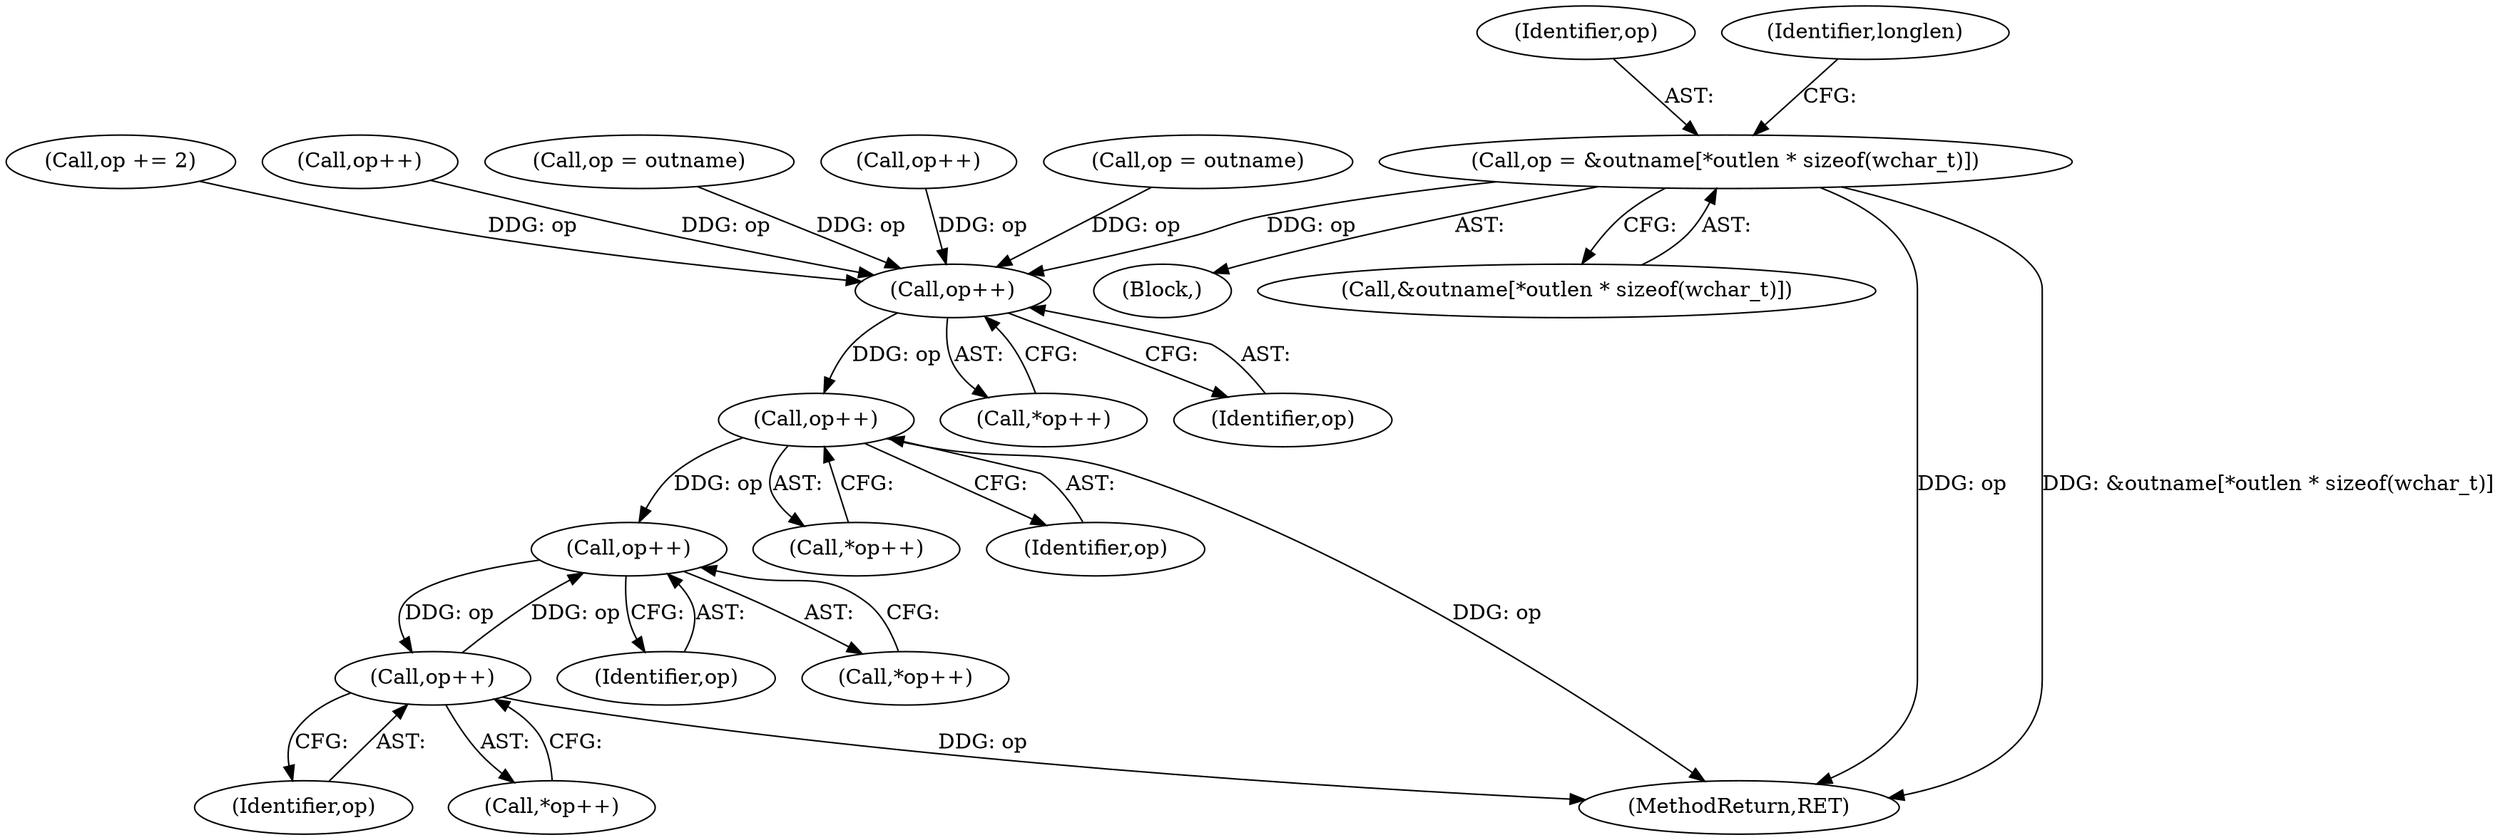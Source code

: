 digraph "0_linux_0720a06a7518c9d0c0125bd5d1f3b6264c55c3dd_0@API" {
"1000151" [label="(Call,op = &outname[*outlen * sizeof(wchar_t)])"];
"1000407" [label="(Call,op++)"];
"1000412" [label="(Call,op++)"];
"1000445" [label="(Call,op++)"];
"1000450" [label="(Call,op++)"];
"1000330" [label="(Call,op += 2)"];
"1000411" [label="(Call,*op++)"];
"1000295" [label="(Call,op++)"];
"1000406" [label="(Call,*op++)"];
"1000152" [label="(Identifier,op)"];
"1000120" [label="(Block,)"];
"1000408" [label="(Identifier,op)"];
"1000176" [label="(Call,op = outname)"];
"1000407" [label="(Call,op++)"];
"1000413" [label="(Identifier,op)"];
"1000384" [label="(Call,op++)"];
"1000446" [label="(Identifier,op)"];
"1000352" [label="(Call,op = outname)"];
"1000153" [label="(Call,&outname[*outlen * sizeof(wchar_t)])"];
"1000450" [label="(Call,op++)"];
"1000412" [label="(Call,op++)"];
"1000445" [label="(Call,op++)"];
"1000396" [label="(Identifier,longlen)"];
"1000444" [label="(Call,*op++)"];
"1000451" [label="(Identifier,op)"];
"1000449" [label="(Call,*op++)"];
"1000151" [label="(Call,op = &outname[*outlen * sizeof(wchar_t)])"];
"1000459" [label="(MethodReturn,RET)"];
"1000151" -> "1000120"  [label="AST: "];
"1000151" -> "1000153"  [label="CFG: "];
"1000152" -> "1000151"  [label="AST: "];
"1000153" -> "1000151"  [label="AST: "];
"1000396" -> "1000151"  [label="CFG: "];
"1000151" -> "1000459"  [label="DDG: op"];
"1000151" -> "1000459"  [label="DDG: &outname[*outlen * sizeof(wchar_t)]"];
"1000151" -> "1000407"  [label="DDG: op"];
"1000407" -> "1000406"  [label="AST: "];
"1000407" -> "1000408"  [label="CFG: "];
"1000408" -> "1000407"  [label="AST: "];
"1000406" -> "1000407"  [label="CFG: "];
"1000330" -> "1000407"  [label="DDG: op"];
"1000295" -> "1000407"  [label="DDG: op"];
"1000176" -> "1000407"  [label="DDG: op"];
"1000384" -> "1000407"  [label="DDG: op"];
"1000352" -> "1000407"  [label="DDG: op"];
"1000407" -> "1000412"  [label="DDG: op"];
"1000412" -> "1000411"  [label="AST: "];
"1000412" -> "1000413"  [label="CFG: "];
"1000413" -> "1000412"  [label="AST: "];
"1000411" -> "1000412"  [label="CFG: "];
"1000412" -> "1000459"  [label="DDG: op"];
"1000412" -> "1000445"  [label="DDG: op"];
"1000445" -> "1000444"  [label="AST: "];
"1000445" -> "1000446"  [label="CFG: "];
"1000446" -> "1000445"  [label="AST: "];
"1000444" -> "1000445"  [label="CFG: "];
"1000450" -> "1000445"  [label="DDG: op"];
"1000445" -> "1000450"  [label="DDG: op"];
"1000450" -> "1000449"  [label="AST: "];
"1000450" -> "1000451"  [label="CFG: "];
"1000451" -> "1000450"  [label="AST: "];
"1000449" -> "1000450"  [label="CFG: "];
"1000450" -> "1000459"  [label="DDG: op"];
}
